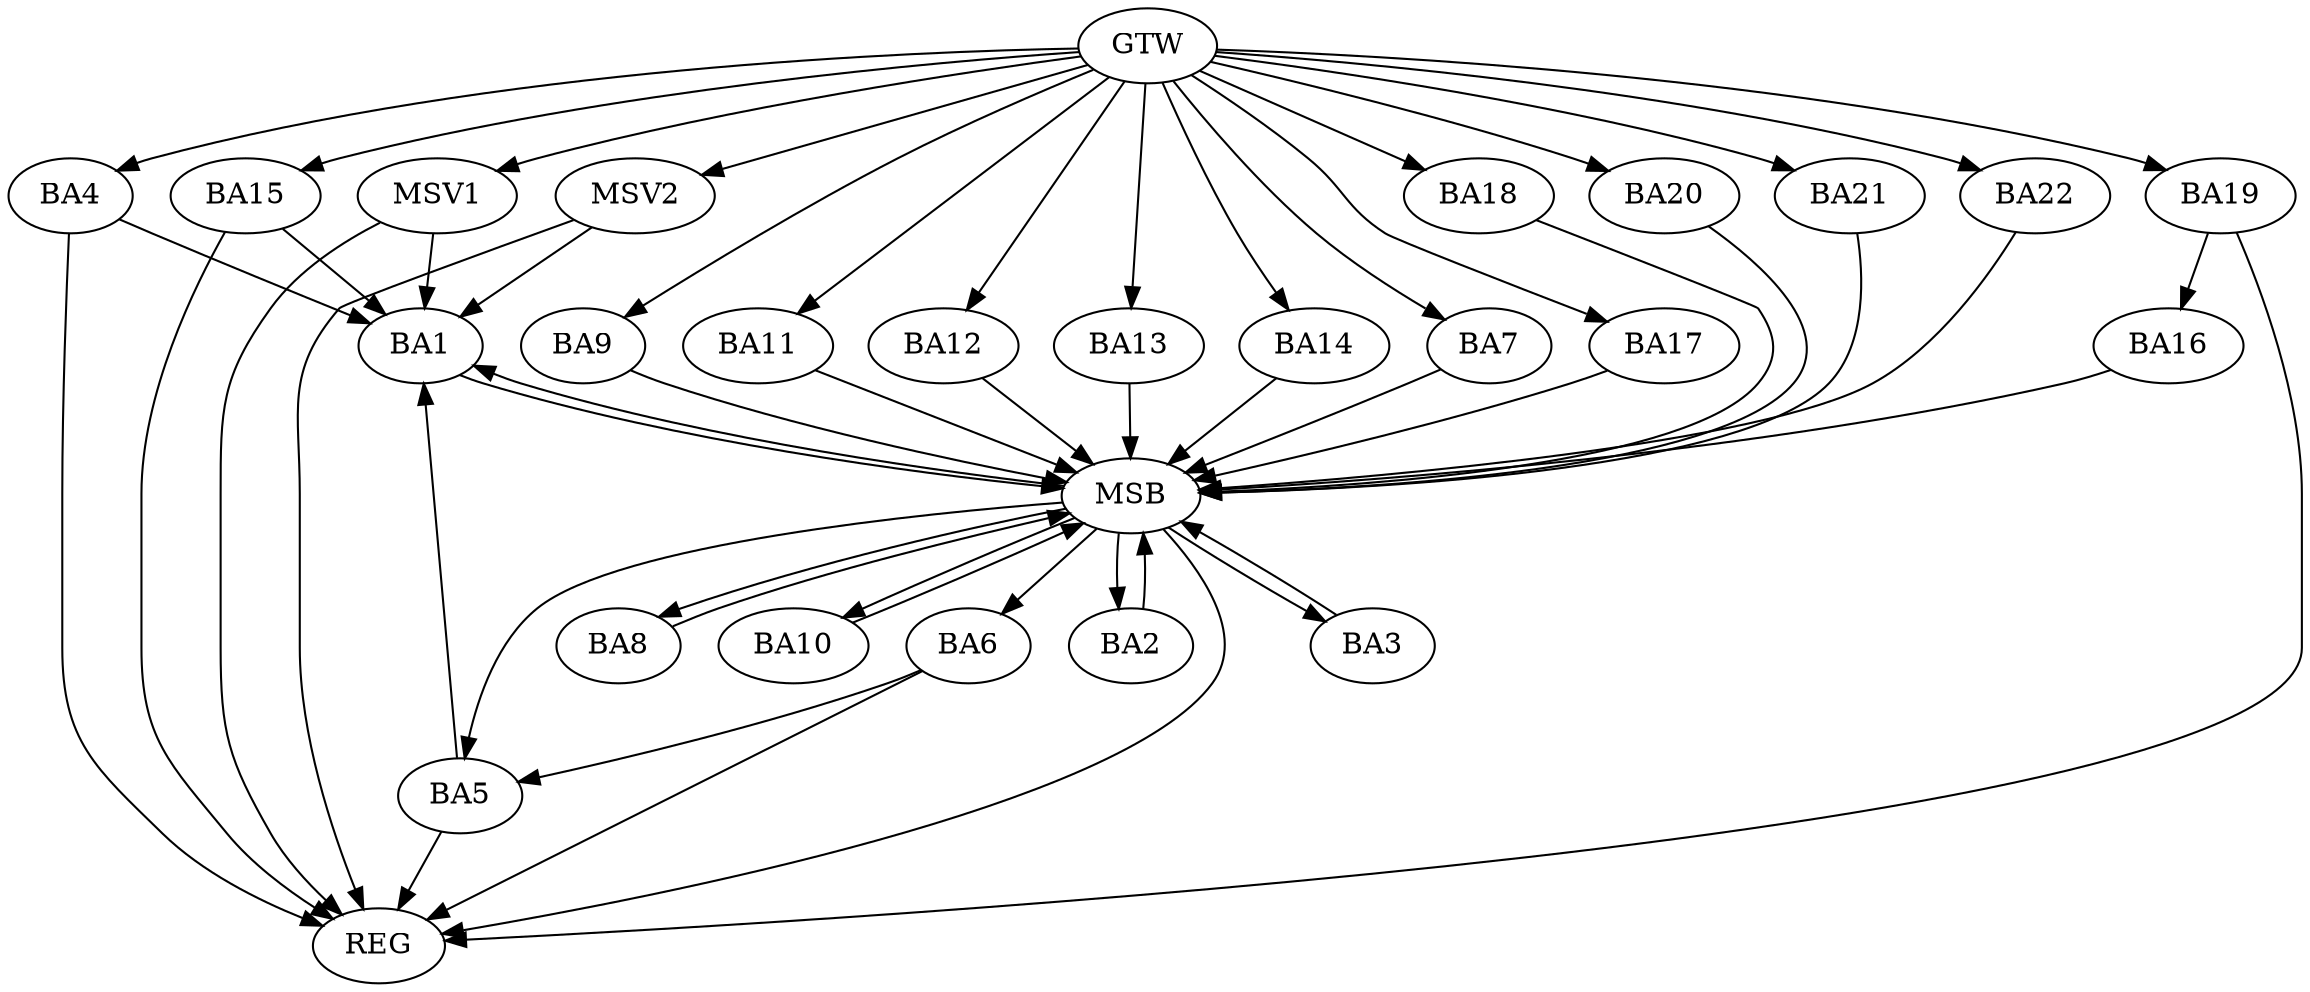 strict digraph G {
  BA1 [ label="BA1" ];
  BA2 [ label="BA2" ];
  BA3 [ label="BA3" ];
  BA4 [ label="BA4" ];
  BA5 [ label="BA5" ];
  BA6 [ label="BA6" ];
  BA7 [ label="BA7" ];
  BA8 [ label="BA8" ];
  BA9 [ label="BA9" ];
  BA10 [ label="BA10" ];
  BA11 [ label="BA11" ];
  BA12 [ label="BA12" ];
  BA13 [ label="BA13" ];
  BA14 [ label="BA14" ];
  BA15 [ label="BA15" ];
  BA16 [ label="BA16" ];
  BA17 [ label="BA17" ];
  BA18 [ label="BA18" ];
  BA19 [ label="BA19" ];
  BA20 [ label="BA20" ];
  BA21 [ label="BA21" ];
  BA22 [ label="BA22" ];
  GTW [ label="GTW" ];
  REG [ label="REG" ];
  MSB [ label="MSB" ];
  MSV1 [ label="MSV1" ];
  MSV2 [ label="MSV2" ];
  BA4 -> BA1;
  BA5 -> BA1;
  BA6 -> BA5;
  BA15 -> BA1;
  BA19 -> BA16;
  GTW -> BA4;
  GTW -> BA7;
  GTW -> BA9;
  GTW -> BA11;
  GTW -> BA12;
  GTW -> BA13;
  GTW -> BA14;
  GTW -> BA15;
  GTW -> BA17;
  GTW -> BA18;
  GTW -> BA19;
  GTW -> BA20;
  GTW -> BA21;
  GTW -> BA22;
  BA4 -> REG;
  BA5 -> REG;
  BA6 -> REG;
  BA15 -> REG;
  BA19 -> REG;
  BA1 -> MSB;
  MSB -> BA2;
  MSB -> REG;
  BA2 -> MSB;
  MSB -> BA1;
  BA3 -> MSB;
  BA7 -> MSB;
  MSB -> BA3;
  BA8 -> MSB;
  MSB -> BA5;
  BA9 -> MSB;
  MSB -> BA8;
  BA10 -> MSB;
  BA11 -> MSB;
  MSB -> BA10;
  BA12 -> MSB;
  BA13 -> MSB;
  BA14 -> MSB;
  BA16 -> MSB;
  BA17 -> MSB;
  MSB -> BA6;
  BA18 -> MSB;
  BA20 -> MSB;
  BA21 -> MSB;
  BA22 -> MSB;
  MSV1 -> BA1;
  GTW -> MSV1;
  MSV1 -> REG;
  MSV2 -> BA1;
  GTW -> MSV2;
  MSV2 -> REG;
}
